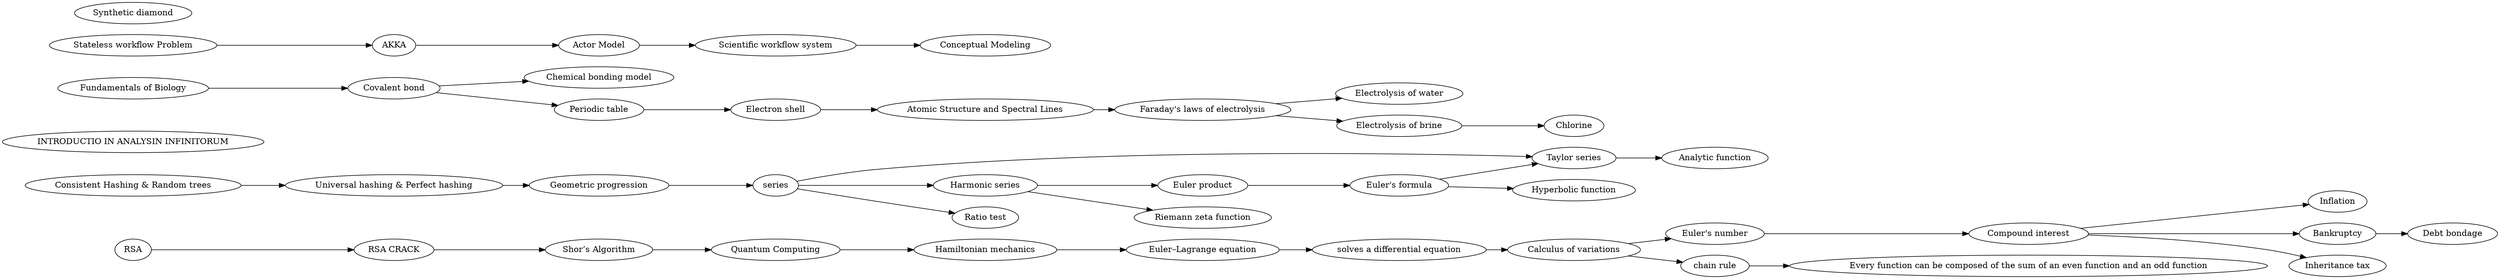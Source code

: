 digraph g {
  compound=true; 
  ratio = "fill"; 
  rankdir=LR; 
  graph [ fontname = "Helvetica-Oblique" ];
  
  //References:
  "Quantum Computing"[ref="Timeline of quantum computing(https://en.wikipedia.org/wiki/Timeline_of_quantum_computing)"];
  "Euler product"[ref="https://en.wikipedia.org/wiki/Euler_product"];
  "Euler's formula"[ref="https://en.wikipedia.org/wiki/Euler%27s_formula"];
  "Euler's number"[
    ref="http://www-history.mcs.st-and.ac.uk/HistTopics/e.html";
  ];
  "Hyperbolic function"[ref="https://en.wikipedia.org/wiki/Hyperbolic_function"];
  "Inflation"[
    ref="https://tradingeconomics.com/china/inflation-cpi",
    ref="https://tradingeconomics.com/united-states/inflation-cpi"
  ];
  
  "Taylor series"[
      ref="http://faculty.swosu.edu/michael.dougherty/book/chapter11.pdf",
      intuition="Taylor series is a way to match the target function with all order derivatives at the some point. As long as this point contains the same information (in terms of change rate) of the other points in the function, Taylor series will totally match the original function, which is also called Analytic function."
  ];
  
  "INTRODUCTIO IN ANALYSIN INFINITORUM"[
    ref="http://www.17centurymaths.com/contents/introductiontoanalysisvol1.htm"
  ];
  
  "Fundamentals of Biology"[
    ref="https://ocw.mit.edu/courses/biology/7-01sc-fundamentals-of-biology-fall-2011/"
  ]
  "Electron shell"[
    ref="https://www.quora.com/Why-is-the-maximum-number-of-electrons-in-a-shell-fixed-by-2n-2",
    ref="https://en.wikipedia.org/wiki/Electron_shell"
  ]
  "Atomic Structure and Spectral Lines"[
    ref="https://archive.org/details/AtomicStructureAndSpectralLines";
  ]
  "Electrolysis of water"[
    ref="https://www.youtube.com/watch?v=HQ9Fhd7P_HA",
    ref="http://www.xueersi.com/xue/zhishi/3008343.html"
  ]
  "Electrolysis of brine"[
  ref="https://www.bilibili.com/video/av10333041/",
  ref="https://en.wikipedia.org/wiki/Chloralkali_process"
  ]
  "Chlorine"[
  ref="http://scienceline.ucsb.edu/getkey.php?key=2083";
  ]
  //Paths
  RSA -> "RSA CRACK" -> "Shor’s Algorithm" -> "Quantum Computing" -> "Hamiltonian mechanics" -> "Euler–Lagrange equation" -> "solves a differential equation" -> "Calculus of variations" 
 "Calculus of variations" -> "chain rule" -> "Every function can be composed of the sum of an even function and an odd function"; 
 
 "Calculus of variations" -> "Euler's number" -> "Compound interest"; 
 "Compound interest" -> "Bankruptcy" -> "Debt bondage";
 "Compound interest" -> "Inheritance tax";
 "Compound interest" -> "Inflation";
 
 "INTRODUCTIO IN ANALYSIN INFINITORUM";
 
 
 
 "Stateless workflow Problem"  -> AKKA -> "Actor Model" -> "Scientific workflow system" -> "Conceptual Modeling";
 "Consistent Hashing & Random trees" -> "Universal hashing & Perfect hashing" -> "Geometric progression" -> series;
  series -> "Harmonic series" -> "Riemann zeta function";
  series -> "Taylor series" -> "Analytic function";
  series -> "Ratio test";
  "Euler's formula" -> "Taylor series";
  "Harmonic series" -> "Euler product" -> "Euler's formula" -> "Hyperbolic function";

 "Fundamentals of Biology" -> "Covalent bond" -> "Chemical bonding model";
 "Covalent bond" -> "Periodic table" -> "Electron shell" -> "Atomic Structure and Spectral Lines" -> "Faraday's laws of electrolysis";
 "Faraday's laws of electrolysis" -> "Electrolysis of water";
 "Faraday's laws of electrolysis" -> "Electrolysis of brine" -> "Chlorine";
 "Synthetic diamond";
}
